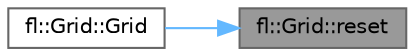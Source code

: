 digraph "fl::Grid::reset"
{
 // INTERACTIVE_SVG=YES
 // LATEX_PDF_SIZE
  bgcolor="transparent";
  edge [fontname=Helvetica,fontsize=10,labelfontname=Helvetica,labelfontsize=10];
  node [fontname=Helvetica,fontsize=10,shape=box,height=0.2,width=0.4];
  rankdir="RL";
  Node1 [id="Node000001",label="fl::Grid::reset",height=0.2,width=0.4,color="gray40", fillcolor="grey60", style="filled", fontcolor="black",tooltip=" "];
  Node1 -> Node2 [id="edge1_Node000001_Node000002",dir="back",color="steelblue1",style="solid",tooltip=" "];
  Node2 [id="Node000002",label="fl::Grid::Grid",height=0.2,width=0.4,color="grey40", fillcolor="white", style="filled",URL="$d1/db9/classfl_1_1_grid_ad62d7c1edd6e23dda484b334e786fd82.html#ad62d7c1edd6e23dda484b334e786fd82",tooltip=" "];
}
